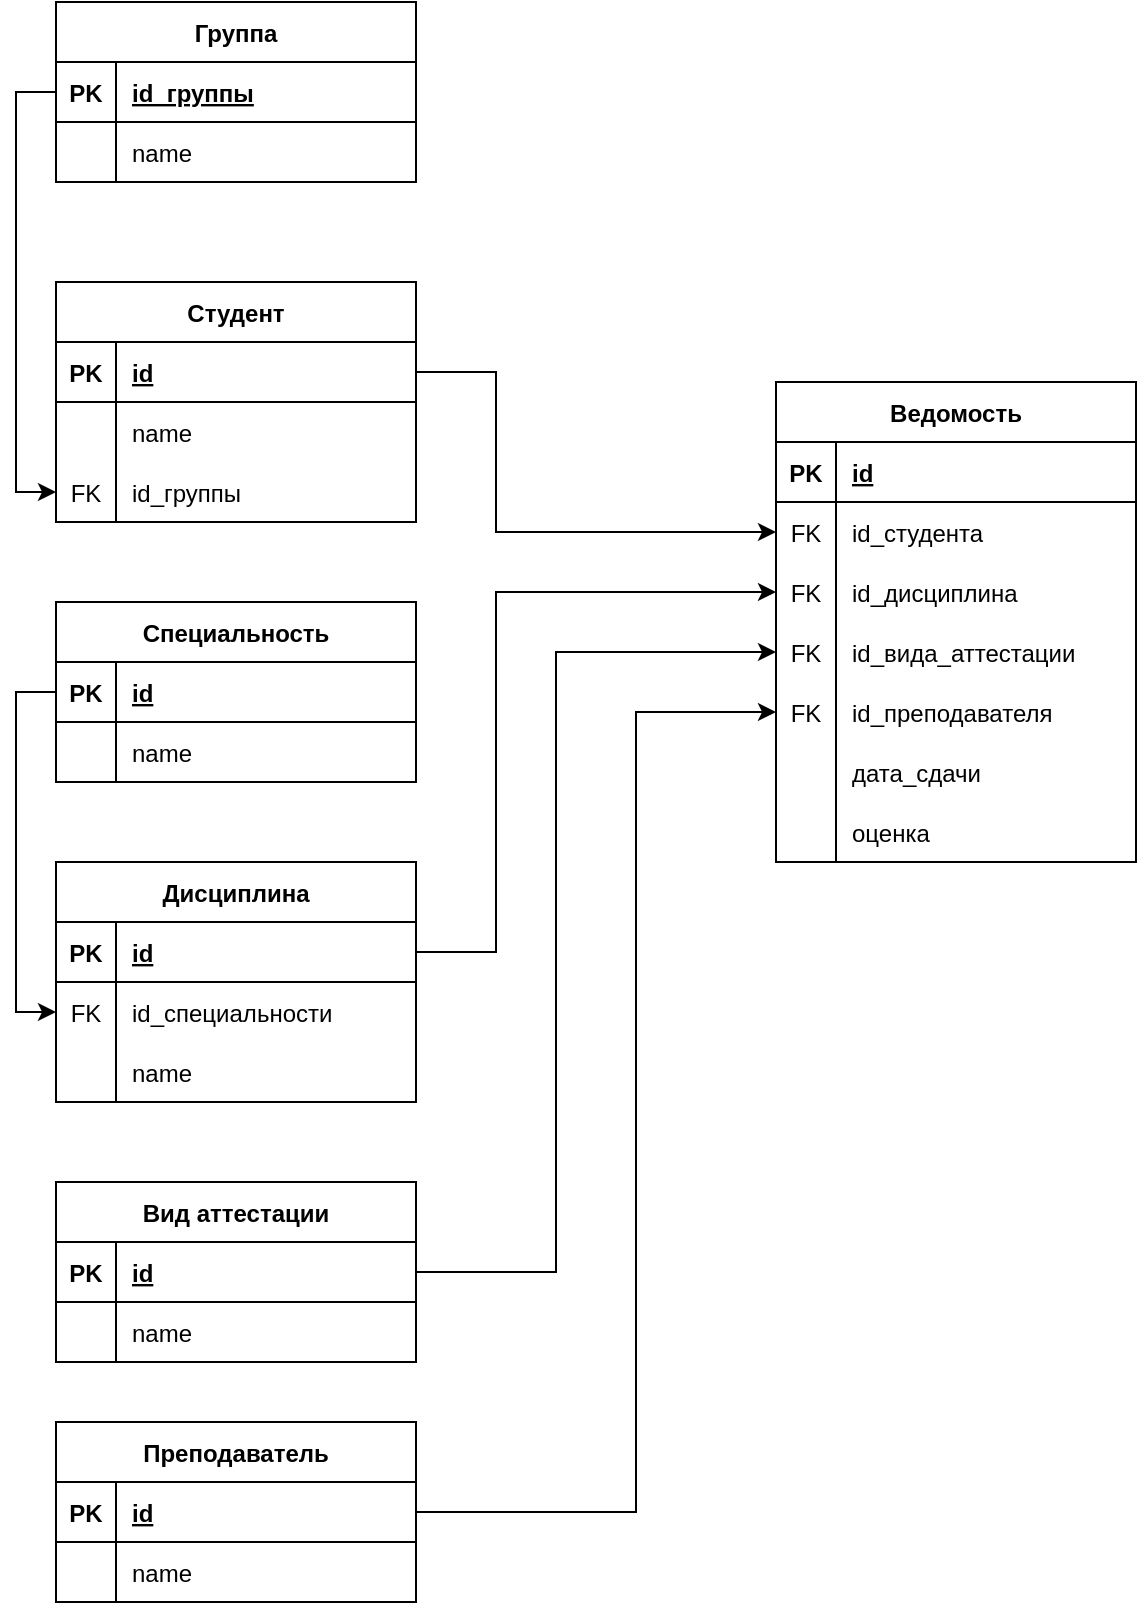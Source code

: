 <mxfile version="17.4.1" type="device"><diagram id="0fU8rcFoN-be7HlRwd70" name="Page-1"><mxGraphModel dx="636" dy="684" grid="1" gridSize="10" guides="1" tooltips="1" connect="1" arrows="1" fold="1" page="1" pageScale="1" pageWidth="827" pageHeight="1169" math="0" shadow="0"><root><mxCell id="0"/><mxCell id="1" parent="0"/><mxCell id="pKGeRQ90W7Hwo12R7Ay0-1" value="Студент" style="shape=table;startSize=30;container=1;collapsible=1;childLayout=tableLayout;fixedRows=1;rowLines=0;fontStyle=1;align=center;resizeLast=1;" vertex="1" parent="1"><mxGeometry x="340" y="600" width="180" height="120" as="geometry"/></mxCell><mxCell id="pKGeRQ90W7Hwo12R7Ay0-2" value="" style="shape=tableRow;horizontal=0;startSize=0;swimlaneHead=0;swimlaneBody=0;fillColor=none;collapsible=0;dropTarget=0;points=[[0,0.5],[1,0.5]];portConstraint=eastwest;top=0;left=0;right=0;bottom=1;" vertex="1" parent="pKGeRQ90W7Hwo12R7Ay0-1"><mxGeometry y="30" width="180" height="30" as="geometry"/></mxCell><mxCell id="pKGeRQ90W7Hwo12R7Ay0-3" value="PK" style="shape=partialRectangle;connectable=0;fillColor=none;top=0;left=0;bottom=0;right=0;fontStyle=1;overflow=hidden;" vertex="1" parent="pKGeRQ90W7Hwo12R7Ay0-2"><mxGeometry width="30" height="30" as="geometry"><mxRectangle width="30" height="30" as="alternateBounds"/></mxGeometry></mxCell><mxCell id="pKGeRQ90W7Hwo12R7Ay0-4" value="id" style="shape=partialRectangle;connectable=0;fillColor=none;top=0;left=0;bottom=0;right=0;align=left;spacingLeft=6;fontStyle=5;overflow=hidden;" vertex="1" parent="pKGeRQ90W7Hwo12R7Ay0-2"><mxGeometry x="30" width="150" height="30" as="geometry"><mxRectangle width="150" height="30" as="alternateBounds"/></mxGeometry></mxCell><mxCell id="pKGeRQ90W7Hwo12R7Ay0-5" value="" style="shape=tableRow;horizontal=0;startSize=0;swimlaneHead=0;swimlaneBody=0;fillColor=none;collapsible=0;dropTarget=0;points=[[0,0.5],[1,0.5]];portConstraint=eastwest;top=0;left=0;right=0;bottom=0;" vertex="1" parent="pKGeRQ90W7Hwo12R7Ay0-1"><mxGeometry y="60" width="180" height="30" as="geometry"/></mxCell><mxCell id="pKGeRQ90W7Hwo12R7Ay0-6" value="" style="shape=partialRectangle;connectable=0;fillColor=none;top=0;left=0;bottom=0;right=0;editable=1;overflow=hidden;" vertex="1" parent="pKGeRQ90W7Hwo12R7Ay0-5"><mxGeometry width="30" height="30" as="geometry"><mxRectangle width="30" height="30" as="alternateBounds"/></mxGeometry></mxCell><mxCell id="pKGeRQ90W7Hwo12R7Ay0-7" value="name" style="shape=partialRectangle;connectable=0;fillColor=none;top=0;left=0;bottom=0;right=0;align=left;spacingLeft=6;overflow=hidden;" vertex="1" parent="pKGeRQ90W7Hwo12R7Ay0-5"><mxGeometry x="30" width="150" height="30" as="geometry"><mxRectangle width="150" height="30" as="alternateBounds"/></mxGeometry></mxCell><mxCell id="pKGeRQ90W7Hwo12R7Ay0-209" value="" style="shape=tableRow;horizontal=0;startSize=0;swimlaneHead=0;swimlaneBody=0;fillColor=none;collapsible=0;dropTarget=0;points=[[0,0.5],[1,0.5]];portConstraint=eastwest;top=0;left=0;right=0;bottom=0;" vertex="1" parent="pKGeRQ90W7Hwo12R7Ay0-1"><mxGeometry y="90" width="180" height="30" as="geometry"/></mxCell><mxCell id="pKGeRQ90W7Hwo12R7Ay0-210" value="FK" style="shape=partialRectangle;connectable=0;fillColor=none;top=0;left=0;bottom=0;right=0;editable=1;overflow=hidden;" vertex="1" parent="pKGeRQ90W7Hwo12R7Ay0-209"><mxGeometry width="30" height="30" as="geometry"><mxRectangle width="30" height="30" as="alternateBounds"/></mxGeometry></mxCell><mxCell id="pKGeRQ90W7Hwo12R7Ay0-211" value="id_группы" style="shape=partialRectangle;connectable=0;fillColor=none;top=0;left=0;bottom=0;right=0;align=left;spacingLeft=6;overflow=hidden;" vertex="1" parent="pKGeRQ90W7Hwo12R7Ay0-209"><mxGeometry x="30" width="150" height="30" as="geometry"><mxRectangle width="150" height="30" as="alternateBounds"/></mxGeometry></mxCell><mxCell id="pKGeRQ90W7Hwo12R7Ay0-14" value="Специальность" style="shape=table;startSize=30;container=1;collapsible=1;childLayout=tableLayout;fixedRows=1;rowLines=0;fontStyle=1;align=center;resizeLast=1;" vertex="1" parent="1"><mxGeometry x="340" y="760" width="180" height="90" as="geometry"/></mxCell><mxCell id="pKGeRQ90W7Hwo12R7Ay0-15" value="" style="shape=tableRow;horizontal=0;startSize=0;swimlaneHead=0;swimlaneBody=0;fillColor=none;collapsible=0;dropTarget=0;points=[[0,0.5],[1,0.5]];portConstraint=eastwest;top=0;left=0;right=0;bottom=1;" vertex="1" parent="pKGeRQ90W7Hwo12R7Ay0-14"><mxGeometry y="30" width="180" height="30" as="geometry"/></mxCell><mxCell id="pKGeRQ90W7Hwo12R7Ay0-16" value="PK" style="shape=partialRectangle;connectable=0;fillColor=none;top=0;left=0;bottom=0;right=0;fontStyle=1;overflow=hidden;" vertex="1" parent="pKGeRQ90W7Hwo12R7Ay0-15"><mxGeometry width="30" height="30" as="geometry"><mxRectangle width="30" height="30" as="alternateBounds"/></mxGeometry></mxCell><mxCell id="pKGeRQ90W7Hwo12R7Ay0-17" value="id" style="shape=partialRectangle;connectable=0;fillColor=none;top=0;left=0;bottom=0;right=0;align=left;spacingLeft=6;fontStyle=5;overflow=hidden;" vertex="1" parent="pKGeRQ90W7Hwo12R7Ay0-15"><mxGeometry x="30" width="150" height="30" as="geometry"><mxRectangle width="150" height="30" as="alternateBounds"/></mxGeometry></mxCell><mxCell id="pKGeRQ90W7Hwo12R7Ay0-18" value="" style="shape=tableRow;horizontal=0;startSize=0;swimlaneHead=0;swimlaneBody=0;fillColor=none;collapsible=0;dropTarget=0;points=[[0,0.5],[1,0.5]];portConstraint=eastwest;top=0;left=0;right=0;bottom=0;" vertex="1" parent="pKGeRQ90W7Hwo12R7Ay0-14"><mxGeometry y="60" width="180" height="30" as="geometry"/></mxCell><mxCell id="pKGeRQ90W7Hwo12R7Ay0-19" value="" style="shape=partialRectangle;connectable=0;fillColor=none;top=0;left=0;bottom=0;right=0;editable=1;overflow=hidden;" vertex="1" parent="pKGeRQ90W7Hwo12R7Ay0-18"><mxGeometry width="30" height="30" as="geometry"><mxRectangle width="30" height="30" as="alternateBounds"/></mxGeometry></mxCell><mxCell id="pKGeRQ90W7Hwo12R7Ay0-20" value="name" style="shape=partialRectangle;connectable=0;fillColor=none;top=0;left=0;bottom=0;right=0;align=left;spacingLeft=6;overflow=hidden;" vertex="1" parent="pKGeRQ90W7Hwo12R7Ay0-18"><mxGeometry x="30" width="150" height="30" as="geometry"><mxRectangle width="150" height="30" as="alternateBounds"/></mxGeometry></mxCell><mxCell id="pKGeRQ90W7Hwo12R7Ay0-21" value="Дисциплина" style="shape=table;startSize=30;container=1;collapsible=1;childLayout=tableLayout;fixedRows=1;rowLines=0;fontStyle=1;align=center;resizeLast=1;" vertex="1" parent="1"><mxGeometry x="340" y="890" width="180" height="120" as="geometry"/></mxCell><mxCell id="pKGeRQ90W7Hwo12R7Ay0-22" value="" style="shape=tableRow;horizontal=0;startSize=0;swimlaneHead=0;swimlaneBody=0;fillColor=none;collapsible=0;dropTarget=0;points=[[0,0.5],[1,0.5]];portConstraint=eastwest;top=0;left=0;right=0;bottom=1;" vertex="1" parent="pKGeRQ90W7Hwo12R7Ay0-21"><mxGeometry y="30" width="180" height="30" as="geometry"/></mxCell><mxCell id="pKGeRQ90W7Hwo12R7Ay0-23" value="PK" style="shape=partialRectangle;connectable=0;fillColor=none;top=0;left=0;bottom=0;right=0;fontStyle=1;overflow=hidden;" vertex="1" parent="pKGeRQ90W7Hwo12R7Ay0-22"><mxGeometry width="30" height="30" as="geometry"><mxRectangle width="30" height="30" as="alternateBounds"/></mxGeometry></mxCell><mxCell id="pKGeRQ90W7Hwo12R7Ay0-24" value="id" style="shape=partialRectangle;connectable=0;fillColor=none;top=0;left=0;bottom=0;right=0;align=left;spacingLeft=6;fontStyle=5;overflow=hidden;" vertex="1" parent="pKGeRQ90W7Hwo12R7Ay0-22"><mxGeometry x="30" width="150" height="30" as="geometry"><mxRectangle width="150" height="30" as="alternateBounds"/></mxGeometry></mxCell><mxCell id="pKGeRQ90W7Hwo12R7Ay0-25" value="" style="shape=tableRow;horizontal=0;startSize=0;swimlaneHead=0;swimlaneBody=0;fillColor=none;collapsible=0;dropTarget=0;points=[[0,0.5],[1,0.5]];portConstraint=eastwest;top=0;left=0;right=0;bottom=0;" vertex="1" parent="pKGeRQ90W7Hwo12R7Ay0-21"><mxGeometry y="60" width="180" height="30" as="geometry"/></mxCell><mxCell id="pKGeRQ90W7Hwo12R7Ay0-26" value="FK" style="shape=partialRectangle;connectable=0;fillColor=none;top=0;left=0;bottom=0;right=0;editable=1;overflow=hidden;" vertex="1" parent="pKGeRQ90W7Hwo12R7Ay0-25"><mxGeometry width="30" height="30" as="geometry"><mxRectangle width="30" height="30" as="alternateBounds"/></mxGeometry></mxCell><mxCell id="pKGeRQ90W7Hwo12R7Ay0-27" value="id_специальности" style="shape=partialRectangle;connectable=0;fillColor=none;top=0;left=0;bottom=0;right=0;align=left;spacingLeft=6;overflow=hidden;" vertex="1" parent="pKGeRQ90W7Hwo12R7Ay0-25"><mxGeometry x="30" width="150" height="30" as="geometry"><mxRectangle width="150" height="30" as="alternateBounds"/></mxGeometry></mxCell><mxCell id="pKGeRQ90W7Hwo12R7Ay0-35" value="" style="shape=tableRow;horizontal=0;startSize=0;swimlaneHead=0;swimlaneBody=0;fillColor=none;collapsible=0;dropTarget=0;points=[[0,0.5],[1,0.5]];portConstraint=eastwest;top=0;left=0;right=0;bottom=0;" vertex="1" parent="pKGeRQ90W7Hwo12R7Ay0-21"><mxGeometry y="90" width="180" height="30" as="geometry"/></mxCell><mxCell id="pKGeRQ90W7Hwo12R7Ay0-36" value="" style="shape=partialRectangle;connectable=0;fillColor=none;top=0;left=0;bottom=0;right=0;editable=1;overflow=hidden;" vertex="1" parent="pKGeRQ90W7Hwo12R7Ay0-35"><mxGeometry width="30" height="30" as="geometry"><mxRectangle width="30" height="30" as="alternateBounds"/></mxGeometry></mxCell><mxCell id="pKGeRQ90W7Hwo12R7Ay0-37" value="name" style="shape=partialRectangle;connectable=0;fillColor=none;top=0;left=0;bottom=0;right=0;align=left;spacingLeft=6;overflow=hidden;" vertex="1" parent="pKGeRQ90W7Hwo12R7Ay0-35"><mxGeometry x="30" width="150" height="30" as="geometry"><mxRectangle width="150" height="30" as="alternateBounds"/></mxGeometry></mxCell><mxCell id="pKGeRQ90W7Hwo12R7Ay0-98" style="edgeStyle=orthogonalEdgeStyle;rounded=0;orthogonalLoop=1;jettySize=auto;html=1;" edge="1" parent="1" source="pKGeRQ90W7Hwo12R7Ay0-28" target="pKGeRQ90W7Hwo12R7Ay0-88"><mxGeometry relative="1" as="geometry"><Array as="points"><mxPoint x="590" y="1095"/><mxPoint x="590" y="785"/></Array></mxGeometry></mxCell><mxCell id="pKGeRQ90W7Hwo12R7Ay0-28" value="Вид аттестации" style="shape=table;startSize=30;container=1;collapsible=1;childLayout=tableLayout;fixedRows=1;rowLines=0;fontStyle=1;align=center;resizeLast=1;" vertex="1" parent="1"><mxGeometry x="340" y="1050" width="180" height="90" as="geometry"/></mxCell><mxCell id="pKGeRQ90W7Hwo12R7Ay0-29" value="" style="shape=tableRow;horizontal=0;startSize=0;swimlaneHead=0;swimlaneBody=0;fillColor=none;collapsible=0;dropTarget=0;points=[[0,0.5],[1,0.5]];portConstraint=eastwest;top=0;left=0;right=0;bottom=1;" vertex="1" parent="pKGeRQ90W7Hwo12R7Ay0-28"><mxGeometry y="30" width="180" height="30" as="geometry"/></mxCell><mxCell id="pKGeRQ90W7Hwo12R7Ay0-30" value="PK" style="shape=partialRectangle;connectable=0;fillColor=none;top=0;left=0;bottom=0;right=0;fontStyle=1;overflow=hidden;" vertex="1" parent="pKGeRQ90W7Hwo12R7Ay0-29"><mxGeometry width="30" height="30" as="geometry"><mxRectangle width="30" height="30" as="alternateBounds"/></mxGeometry></mxCell><mxCell id="pKGeRQ90W7Hwo12R7Ay0-31" value="id" style="shape=partialRectangle;connectable=0;fillColor=none;top=0;left=0;bottom=0;right=0;align=left;spacingLeft=6;fontStyle=5;overflow=hidden;" vertex="1" parent="pKGeRQ90W7Hwo12R7Ay0-29"><mxGeometry x="30" width="150" height="30" as="geometry"><mxRectangle width="150" height="30" as="alternateBounds"/></mxGeometry></mxCell><mxCell id="pKGeRQ90W7Hwo12R7Ay0-32" value="" style="shape=tableRow;horizontal=0;startSize=0;swimlaneHead=0;swimlaneBody=0;fillColor=none;collapsible=0;dropTarget=0;points=[[0,0.5],[1,0.5]];portConstraint=eastwest;top=0;left=0;right=0;bottom=0;" vertex="1" parent="pKGeRQ90W7Hwo12R7Ay0-28"><mxGeometry y="60" width="180" height="30" as="geometry"/></mxCell><mxCell id="pKGeRQ90W7Hwo12R7Ay0-33" value="" style="shape=partialRectangle;connectable=0;fillColor=none;top=0;left=0;bottom=0;right=0;editable=1;overflow=hidden;" vertex="1" parent="pKGeRQ90W7Hwo12R7Ay0-32"><mxGeometry width="30" height="30" as="geometry"><mxRectangle width="30" height="30" as="alternateBounds"/></mxGeometry></mxCell><mxCell id="pKGeRQ90W7Hwo12R7Ay0-34" value="name" style="shape=partialRectangle;connectable=0;fillColor=none;top=0;left=0;bottom=0;right=0;align=left;spacingLeft=6;overflow=hidden;" vertex="1" parent="pKGeRQ90W7Hwo12R7Ay0-32"><mxGeometry x="30" width="150" height="30" as="geometry"><mxRectangle width="150" height="30" as="alternateBounds"/></mxGeometry></mxCell><mxCell id="pKGeRQ90W7Hwo12R7Ay0-52" value="Преподаватель" style="shape=table;startSize=30;container=1;collapsible=1;childLayout=tableLayout;fixedRows=1;rowLines=0;fontStyle=1;align=center;resizeLast=1;" vertex="1" parent="1"><mxGeometry x="340" y="1170" width="180" height="90" as="geometry"/></mxCell><mxCell id="pKGeRQ90W7Hwo12R7Ay0-53" value="" style="shape=tableRow;horizontal=0;startSize=0;swimlaneHead=0;swimlaneBody=0;fillColor=none;collapsible=0;dropTarget=0;points=[[0,0.5],[1,0.5]];portConstraint=eastwest;top=0;left=0;right=0;bottom=1;" vertex="1" parent="pKGeRQ90W7Hwo12R7Ay0-52"><mxGeometry y="30" width="180" height="30" as="geometry"/></mxCell><mxCell id="pKGeRQ90W7Hwo12R7Ay0-54" value="PK" style="shape=partialRectangle;connectable=0;fillColor=none;top=0;left=0;bottom=0;right=0;fontStyle=1;overflow=hidden;" vertex="1" parent="pKGeRQ90W7Hwo12R7Ay0-53"><mxGeometry width="30" height="30" as="geometry"><mxRectangle width="30" height="30" as="alternateBounds"/></mxGeometry></mxCell><mxCell id="pKGeRQ90W7Hwo12R7Ay0-55" value="id" style="shape=partialRectangle;connectable=0;fillColor=none;top=0;left=0;bottom=0;right=0;align=left;spacingLeft=6;fontStyle=5;overflow=hidden;" vertex="1" parent="pKGeRQ90W7Hwo12R7Ay0-53"><mxGeometry x="30" width="150" height="30" as="geometry"><mxRectangle width="150" height="30" as="alternateBounds"/></mxGeometry></mxCell><mxCell id="pKGeRQ90W7Hwo12R7Ay0-56" value="" style="shape=tableRow;horizontal=0;startSize=0;swimlaneHead=0;swimlaneBody=0;fillColor=none;collapsible=0;dropTarget=0;points=[[0,0.5],[1,0.5]];portConstraint=eastwest;top=0;left=0;right=0;bottom=0;" vertex="1" parent="pKGeRQ90W7Hwo12R7Ay0-52"><mxGeometry y="60" width="180" height="30" as="geometry"/></mxCell><mxCell id="pKGeRQ90W7Hwo12R7Ay0-57" value="" style="shape=partialRectangle;connectable=0;fillColor=none;top=0;left=0;bottom=0;right=0;editable=1;overflow=hidden;" vertex="1" parent="pKGeRQ90W7Hwo12R7Ay0-56"><mxGeometry width="30" height="30" as="geometry"><mxRectangle width="30" height="30" as="alternateBounds"/></mxGeometry></mxCell><mxCell id="pKGeRQ90W7Hwo12R7Ay0-58" value="name" style="shape=partialRectangle;connectable=0;fillColor=none;top=0;left=0;bottom=0;right=0;align=left;spacingLeft=6;overflow=hidden;" vertex="1" parent="pKGeRQ90W7Hwo12R7Ay0-56"><mxGeometry x="30" width="150" height="30" as="geometry"><mxRectangle width="150" height="30" as="alternateBounds"/></mxGeometry></mxCell><mxCell id="pKGeRQ90W7Hwo12R7Ay0-75" value="Ведомость" style="shape=table;startSize=30;container=1;collapsible=1;childLayout=tableLayout;fixedRows=1;rowLines=0;fontStyle=1;align=center;resizeLast=1;" vertex="1" parent="1"><mxGeometry x="700" y="650" width="180" height="240" as="geometry"/></mxCell><mxCell id="pKGeRQ90W7Hwo12R7Ay0-76" value="" style="shape=tableRow;horizontal=0;startSize=0;swimlaneHead=0;swimlaneBody=0;fillColor=none;collapsible=0;dropTarget=0;points=[[0,0.5],[1,0.5]];portConstraint=eastwest;top=0;left=0;right=0;bottom=1;" vertex="1" parent="pKGeRQ90W7Hwo12R7Ay0-75"><mxGeometry y="30" width="180" height="30" as="geometry"/></mxCell><mxCell id="pKGeRQ90W7Hwo12R7Ay0-77" value="PK" style="shape=partialRectangle;connectable=0;fillColor=none;top=0;left=0;bottom=0;right=0;fontStyle=1;overflow=hidden;" vertex="1" parent="pKGeRQ90W7Hwo12R7Ay0-76"><mxGeometry width="30" height="30" as="geometry"><mxRectangle width="30" height="30" as="alternateBounds"/></mxGeometry></mxCell><mxCell id="pKGeRQ90W7Hwo12R7Ay0-78" value="id" style="shape=partialRectangle;connectable=0;fillColor=none;top=0;left=0;bottom=0;right=0;align=left;spacingLeft=6;fontStyle=5;overflow=hidden;" vertex="1" parent="pKGeRQ90W7Hwo12R7Ay0-76"><mxGeometry x="30" width="150" height="30" as="geometry"><mxRectangle width="150" height="30" as="alternateBounds"/></mxGeometry></mxCell><mxCell id="pKGeRQ90W7Hwo12R7Ay0-79" value="" style="shape=tableRow;horizontal=0;startSize=0;swimlaneHead=0;swimlaneBody=0;fillColor=none;collapsible=0;dropTarget=0;points=[[0,0.5],[1,0.5]];portConstraint=eastwest;top=0;left=0;right=0;bottom=0;" vertex="1" parent="pKGeRQ90W7Hwo12R7Ay0-75"><mxGeometry y="60" width="180" height="30" as="geometry"/></mxCell><mxCell id="pKGeRQ90W7Hwo12R7Ay0-80" value="FK" style="shape=partialRectangle;connectable=0;fillColor=none;top=0;left=0;bottom=0;right=0;editable=1;overflow=hidden;" vertex="1" parent="pKGeRQ90W7Hwo12R7Ay0-79"><mxGeometry width="30" height="30" as="geometry"><mxRectangle width="30" height="30" as="alternateBounds"/></mxGeometry></mxCell><mxCell id="pKGeRQ90W7Hwo12R7Ay0-81" value="id_студента" style="shape=partialRectangle;connectable=0;fillColor=none;top=0;left=0;bottom=0;right=0;align=left;spacingLeft=6;overflow=hidden;" vertex="1" parent="pKGeRQ90W7Hwo12R7Ay0-79"><mxGeometry x="30" width="150" height="30" as="geometry"><mxRectangle width="150" height="30" as="alternateBounds"/></mxGeometry></mxCell><mxCell id="pKGeRQ90W7Hwo12R7Ay0-85" value="" style="shape=tableRow;horizontal=0;startSize=0;swimlaneHead=0;swimlaneBody=0;fillColor=none;collapsible=0;dropTarget=0;points=[[0,0.5],[1,0.5]];portConstraint=eastwest;top=0;left=0;right=0;bottom=0;" vertex="1" parent="pKGeRQ90W7Hwo12R7Ay0-75"><mxGeometry y="90" width="180" height="30" as="geometry"/></mxCell><mxCell id="pKGeRQ90W7Hwo12R7Ay0-86" value="FK" style="shape=partialRectangle;connectable=0;fillColor=none;top=0;left=0;bottom=0;right=0;editable=1;overflow=hidden;" vertex="1" parent="pKGeRQ90W7Hwo12R7Ay0-85"><mxGeometry width="30" height="30" as="geometry"><mxRectangle width="30" height="30" as="alternateBounds"/></mxGeometry></mxCell><mxCell id="pKGeRQ90W7Hwo12R7Ay0-87" value="id_дисциплина" style="shape=partialRectangle;connectable=0;fillColor=none;top=0;left=0;bottom=0;right=0;align=left;spacingLeft=6;overflow=hidden;" vertex="1" parent="pKGeRQ90W7Hwo12R7Ay0-85"><mxGeometry x="30" width="150" height="30" as="geometry"><mxRectangle width="150" height="30" as="alternateBounds"/></mxGeometry></mxCell><mxCell id="pKGeRQ90W7Hwo12R7Ay0-88" value="" style="shape=tableRow;horizontal=0;startSize=0;swimlaneHead=0;swimlaneBody=0;fillColor=none;collapsible=0;dropTarget=0;points=[[0,0.5],[1,0.5]];portConstraint=eastwest;top=0;left=0;right=0;bottom=0;" vertex="1" parent="pKGeRQ90W7Hwo12R7Ay0-75"><mxGeometry y="120" width="180" height="30" as="geometry"/></mxCell><mxCell id="pKGeRQ90W7Hwo12R7Ay0-89" value="FK" style="shape=partialRectangle;connectable=0;fillColor=none;top=0;left=0;bottom=0;right=0;editable=1;overflow=hidden;" vertex="1" parent="pKGeRQ90W7Hwo12R7Ay0-88"><mxGeometry width="30" height="30" as="geometry"><mxRectangle width="30" height="30" as="alternateBounds"/></mxGeometry></mxCell><mxCell id="pKGeRQ90W7Hwo12R7Ay0-90" value="id_вида_аттестации" style="shape=partialRectangle;connectable=0;fillColor=none;top=0;left=0;bottom=0;right=0;align=left;spacingLeft=6;overflow=hidden;" vertex="1" parent="pKGeRQ90W7Hwo12R7Ay0-88"><mxGeometry x="30" width="150" height="30" as="geometry"><mxRectangle width="150" height="30" as="alternateBounds"/></mxGeometry></mxCell><mxCell id="pKGeRQ90W7Hwo12R7Ay0-91" value="" style="shape=tableRow;horizontal=0;startSize=0;swimlaneHead=0;swimlaneBody=0;fillColor=none;collapsible=0;dropTarget=0;points=[[0,0.5],[1,0.5]];portConstraint=eastwest;top=0;left=0;right=0;bottom=0;" vertex="1" parent="pKGeRQ90W7Hwo12R7Ay0-75"><mxGeometry y="150" width="180" height="30" as="geometry"/></mxCell><mxCell id="pKGeRQ90W7Hwo12R7Ay0-92" value="FK" style="shape=partialRectangle;connectable=0;fillColor=none;top=0;left=0;bottom=0;right=0;editable=1;overflow=hidden;" vertex="1" parent="pKGeRQ90W7Hwo12R7Ay0-91"><mxGeometry width="30" height="30" as="geometry"><mxRectangle width="30" height="30" as="alternateBounds"/></mxGeometry></mxCell><mxCell id="pKGeRQ90W7Hwo12R7Ay0-93" value="id_преподавателя" style="shape=partialRectangle;connectable=0;fillColor=none;top=0;left=0;bottom=0;right=0;align=left;spacingLeft=6;overflow=hidden;" vertex="1" parent="pKGeRQ90W7Hwo12R7Ay0-91"><mxGeometry x="30" width="150" height="30" as="geometry"><mxRectangle width="150" height="30" as="alternateBounds"/></mxGeometry></mxCell><mxCell id="pKGeRQ90W7Hwo12R7Ay0-103" value="" style="shape=tableRow;horizontal=0;startSize=0;swimlaneHead=0;swimlaneBody=0;fillColor=none;collapsible=0;dropTarget=0;points=[[0,0.5],[1,0.5]];portConstraint=eastwest;top=0;left=0;right=0;bottom=0;" vertex="1" parent="pKGeRQ90W7Hwo12R7Ay0-75"><mxGeometry y="180" width="180" height="30" as="geometry"/></mxCell><mxCell id="pKGeRQ90W7Hwo12R7Ay0-104" value="" style="shape=partialRectangle;connectable=0;fillColor=none;top=0;left=0;bottom=0;right=0;editable=1;overflow=hidden;" vertex="1" parent="pKGeRQ90W7Hwo12R7Ay0-103"><mxGeometry width="30" height="30" as="geometry"><mxRectangle width="30" height="30" as="alternateBounds"/></mxGeometry></mxCell><mxCell id="pKGeRQ90W7Hwo12R7Ay0-105" value="дата_сдачи " style="shape=partialRectangle;connectable=0;fillColor=none;top=0;left=0;bottom=0;right=0;align=left;spacingLeft=6;overflow=hidden;" vertex="1" parent="pKGeRQ90W7Hwo12R7Ay0-103"><mxGeometry x="30" width="150" height="30" as="geometry"><mxRectangle width="150" height="30" as="alternateBounds"/></mxGeometry></mxCell><mxCell id="pKGeRQ90W7Hwo12R7Ay0-106" value="" style="shape=tableRow;horizontal=0;startSize=0;swimlaneHead=0;swimlaneBody=0;fillColor=none;collapsible=0;dropTarget=0;points=[[0,0.5],[1,0.5]];portConstraint=eastwest;top=0;left=0;right=0;bottom=0;" vertex="1" parent="pKGeRQ90W7Hwo12R7Ay0-75"><mxGeometry y="210" width="180" height="30" as="geometry"/></mxCell><mxCell id="pKGeRQ90W7Hwo12R7Ay0-107" value="" style="shape=partialRectangle;connectable=0;fillColor=none;top=0;left=0;bottom=0;right=0;editable=1;overflow=hidden;" vertex="1" parent="pKGeRQ90W7Hwo12R7Ay0-106"><mxGeometry width="30" height="30" as="geometry"><mxRectangle width="30" height="30" as="alternateBounds"/></mxGeometry></mxCell><mxCell id="pKGeRQ90W7Hwo12R7Ay0-108" value="оценка" style="shape=partialRectangle;connectable=0;fillColor=none;top=0;left=0;bottom=0;right=0;align=left;spacingLeft=6;overflow=hidden;" vertex="1" parent="pKGeRQ90W7Hwo12R7Ay0-106"><mxGeometry x="30" width="150" height="30" as="geometry"><mxRectangle width="150" height="30" as="alternateBounds"/></mxGeometry></mxCell><mxCell id="pKGeRQ90W7Hwo12R7Ay0-84" style="edgeStyle=orthogonalEdgeStyle;rounded=0;orthogonalLoop=1;jettySize=auto;html=1;entryX=0;entryY=0.5;entryDx=0;entryDy=0;" edge="1" parent="1" source="pKGeRQ90W7Hwo12R7Ay0-15" target="pKGeRQ90W7Hwo12R7Ay0-25"><mxGeometry relative="1" as="geometry"/></mxCell><mxCell id="pKGeRQ90W7Hwo12R7Ay0-100" style="edgeStyle=orthogonalEdgeStyle;rounded=0;orthogonalLoop=1;jettySize=auto;html=1;" edge="1" parent="1" source="pKGeRQ90W7Hwo12R7Ay0-22" target="pKGeRQ90W7Hwo12R7Ay0-85"><mxGeometry relative="1" as="geometry"><Array as="points"><mxPoint x="560" y="935"/><mxPoint x="560" y="755"/></Array></mxGeometry></mxCell><mxCell id="pKGeRQ90W7Hwo12R7Ay0-102" style="edgeStyle=orthogonalEdgeStyle;rounded=0;orthogonalLoop=1;jettySize=auto;html=1;" edge="1" parent="1" source="pKGeRQ90W7Hwo12R7Ay0-53" target="pKGeRQ90W7Hwo12R7Ay0-91"><mxGeometry relative="1" as="geometry"><Array as="points"><mxPoint x="630" y="1215"/><mxPoint x="630" y="815"/></Array></mxGeometry></mxCell><mxCell id="pKGeRQ90W7Hwo12R7Ay0-195" value="Группа" style="shape=table;startSize=30;container=1;collapsible=1;childLayout=tableLayout;fixedRows=1;rowLines=0;fontStyle=1;align=center;resizeLast=1;" vertex="1" parent="1"><mxGeometry x="340" y="460" width="180" height="90" as="geometry"/></mxCell><mxCell id="pKGeRQ90W7Hwo12R7Ay0-196" value="" style="shape=tableRow;horizontal=0;startSize=0;swimlaneHead=0;swimlaneBody=0;fillColor=none;collapsible=0;dropTarget=0;points=[[0,0.5],[1,0.5]];portConstraint=eastwest;top=0;left=0;right=0;bottom=1;" vertex="1" parent="pKGeRQ90W7Hwo12R7Ay0-195"><mxGeometry y="30" width="180" height="30" as="geometry"/></mxCell><mxCell id="pKGeRQ90W7Hwo12R7Ay0-197" value="PK" style="shape=partialRectangle;connectable=0;fillColor=none;top=0;left=0;bottom=0;right=0;fontStyle=1;overflow=hidden;" vertex="1" parent="pKGeRQ90W7Hwo12R7Ay0-196"><mxGeometry width="30" height="30" as="geometry"><mxRectangle width="30" height="30" as="alternateBounds"/></mxGeometry></mxCell><mxCell id="pKGeRQ90W7Hwo12R7Ay0-198" value="id_группы" style="shape=partialRectangle;connectable=0;fillColor=none;top=0;left=0;bottom=0;right=0;align=left;spacingLeft=6;fontStyle=5;overflow=hidden;" vertex="1" parent="pKGeRQ90W7Hwo12R7Ay0-196"><mxGeometry x="30" width="150" height="30" as="geometry"><mxRectangle width="150" height="30" as="alternateBounds"/></mxGeometry></mxCell><mxCell id="pKGeRQ90W7Hwo12R7Ay0-199" value="" style="shape=tableRow;horizontal=0;startSize=0;swimlaneHead=0;swimlaneBody=0;fillColor=none;collapsible=0;dropTarget=0;points=[[0,0.5],[1,0.5]];portConstraint=eastwest;top=0;left=0;right=0;bottom=0;" vertex="1" parent="pKGeRQ90W7Hwo12R7Ay0-195"><mxGeometry y="60" width="180" height="30" as="geometry"/></mxCell><mxCell id="pKGeRQ90W7Hwo12R7Ay0-200" value="" style="shape=partialRectangle;connectable=0;fillColor=none;top=0;left=0;bottom=0;right=0;editable=1;overflow=hidden;" vertex="1" parent="pKGeRQ90W7Hwo12R7Ay0-199"><mxGeometry width="30" height="30" as="geometry"><mxRectangle width="30" height="30" as="alternateBounds"/></mxGeometry></mxCell><mxCell id="pKGeRQ90W7Hwo12R7Ay0-201" value="name" style="shape=partialRectangle;connectable=0;fillColor=none;top=0;left=0;bottom=0;right=0;align=left;spacingLeft=6;overflow=hidden;" vertex="1" parent="pKGeRQ90W7Hwo12R7Ay0-199"><mxGeometry x="30" width="150" height="30" as="geometry"><mxRectangle width="150" height="30" as="alternateBounds"/></mxGeometry></mxCell><mxCell id="pKGeRQ90W7Hwo12R7Ay0-212" style="edgeStyle=orthogonalEdgeStyle;rounded=0;orthogonalLoop=1;jettySize=auto;html=1;" edge="1" parent="1" source="pKGeRQ90W7Hwo12R7Ay0-196" target="pKGeRQ90W7Hwo12R7Ay0-209"><mxGeometry relative="1" as="geometry"><Array as="points"><mxPoint x="320" y="505"/><mxPoint x="320" y="705"/></Array></mxGeometry></mxCell><mxCell id="pKGeRQ90W7Hwo12R7Ay0-213" style="edgeStyle=orthogonalEdgeStyle;rounded=0;orthogonalLoop=1;jettySize=auto;html=1;" edge="1" parent="1" source="pKGeRQ90W7Hwo12R7Ay0-2" target="pKGeRQ90W7Hwo12R7Ay0-79"><mxGeometry relative="1" as="geometry"><Array as="points"><mxPoint x="560" y="645"/><mxPoint x="560" y="725"/></Array></mxGeometry></mxCell></root></mxGraphModel></diagram></mxfile>